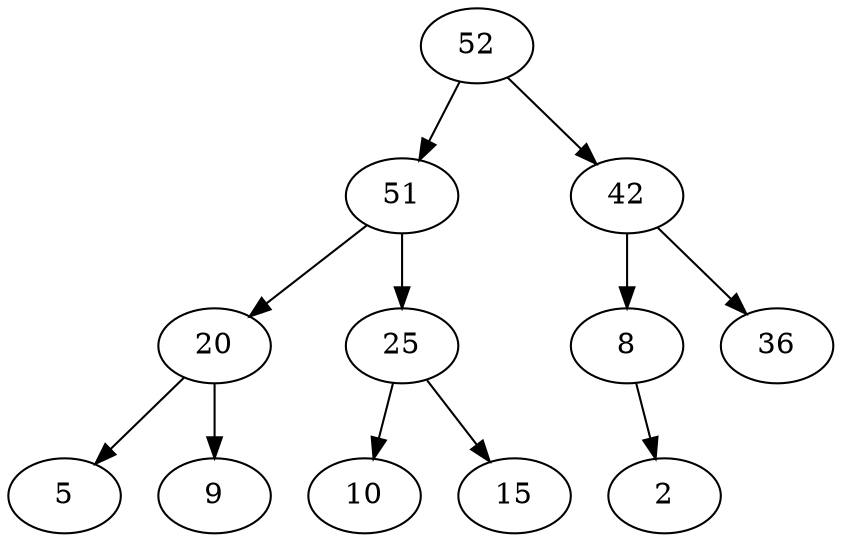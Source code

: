 digraph Heap {
52;
52 ->51;
52 ->42;
51;
51 ->20;
51 ->25;
42;
42 ->8;
42 ->36;
20;
20 ->5;
20 ->9;
25;
25 ->10;
25 ->15;
8;
8 ->2;
36;
5;
9;
10;
15;
2;
}